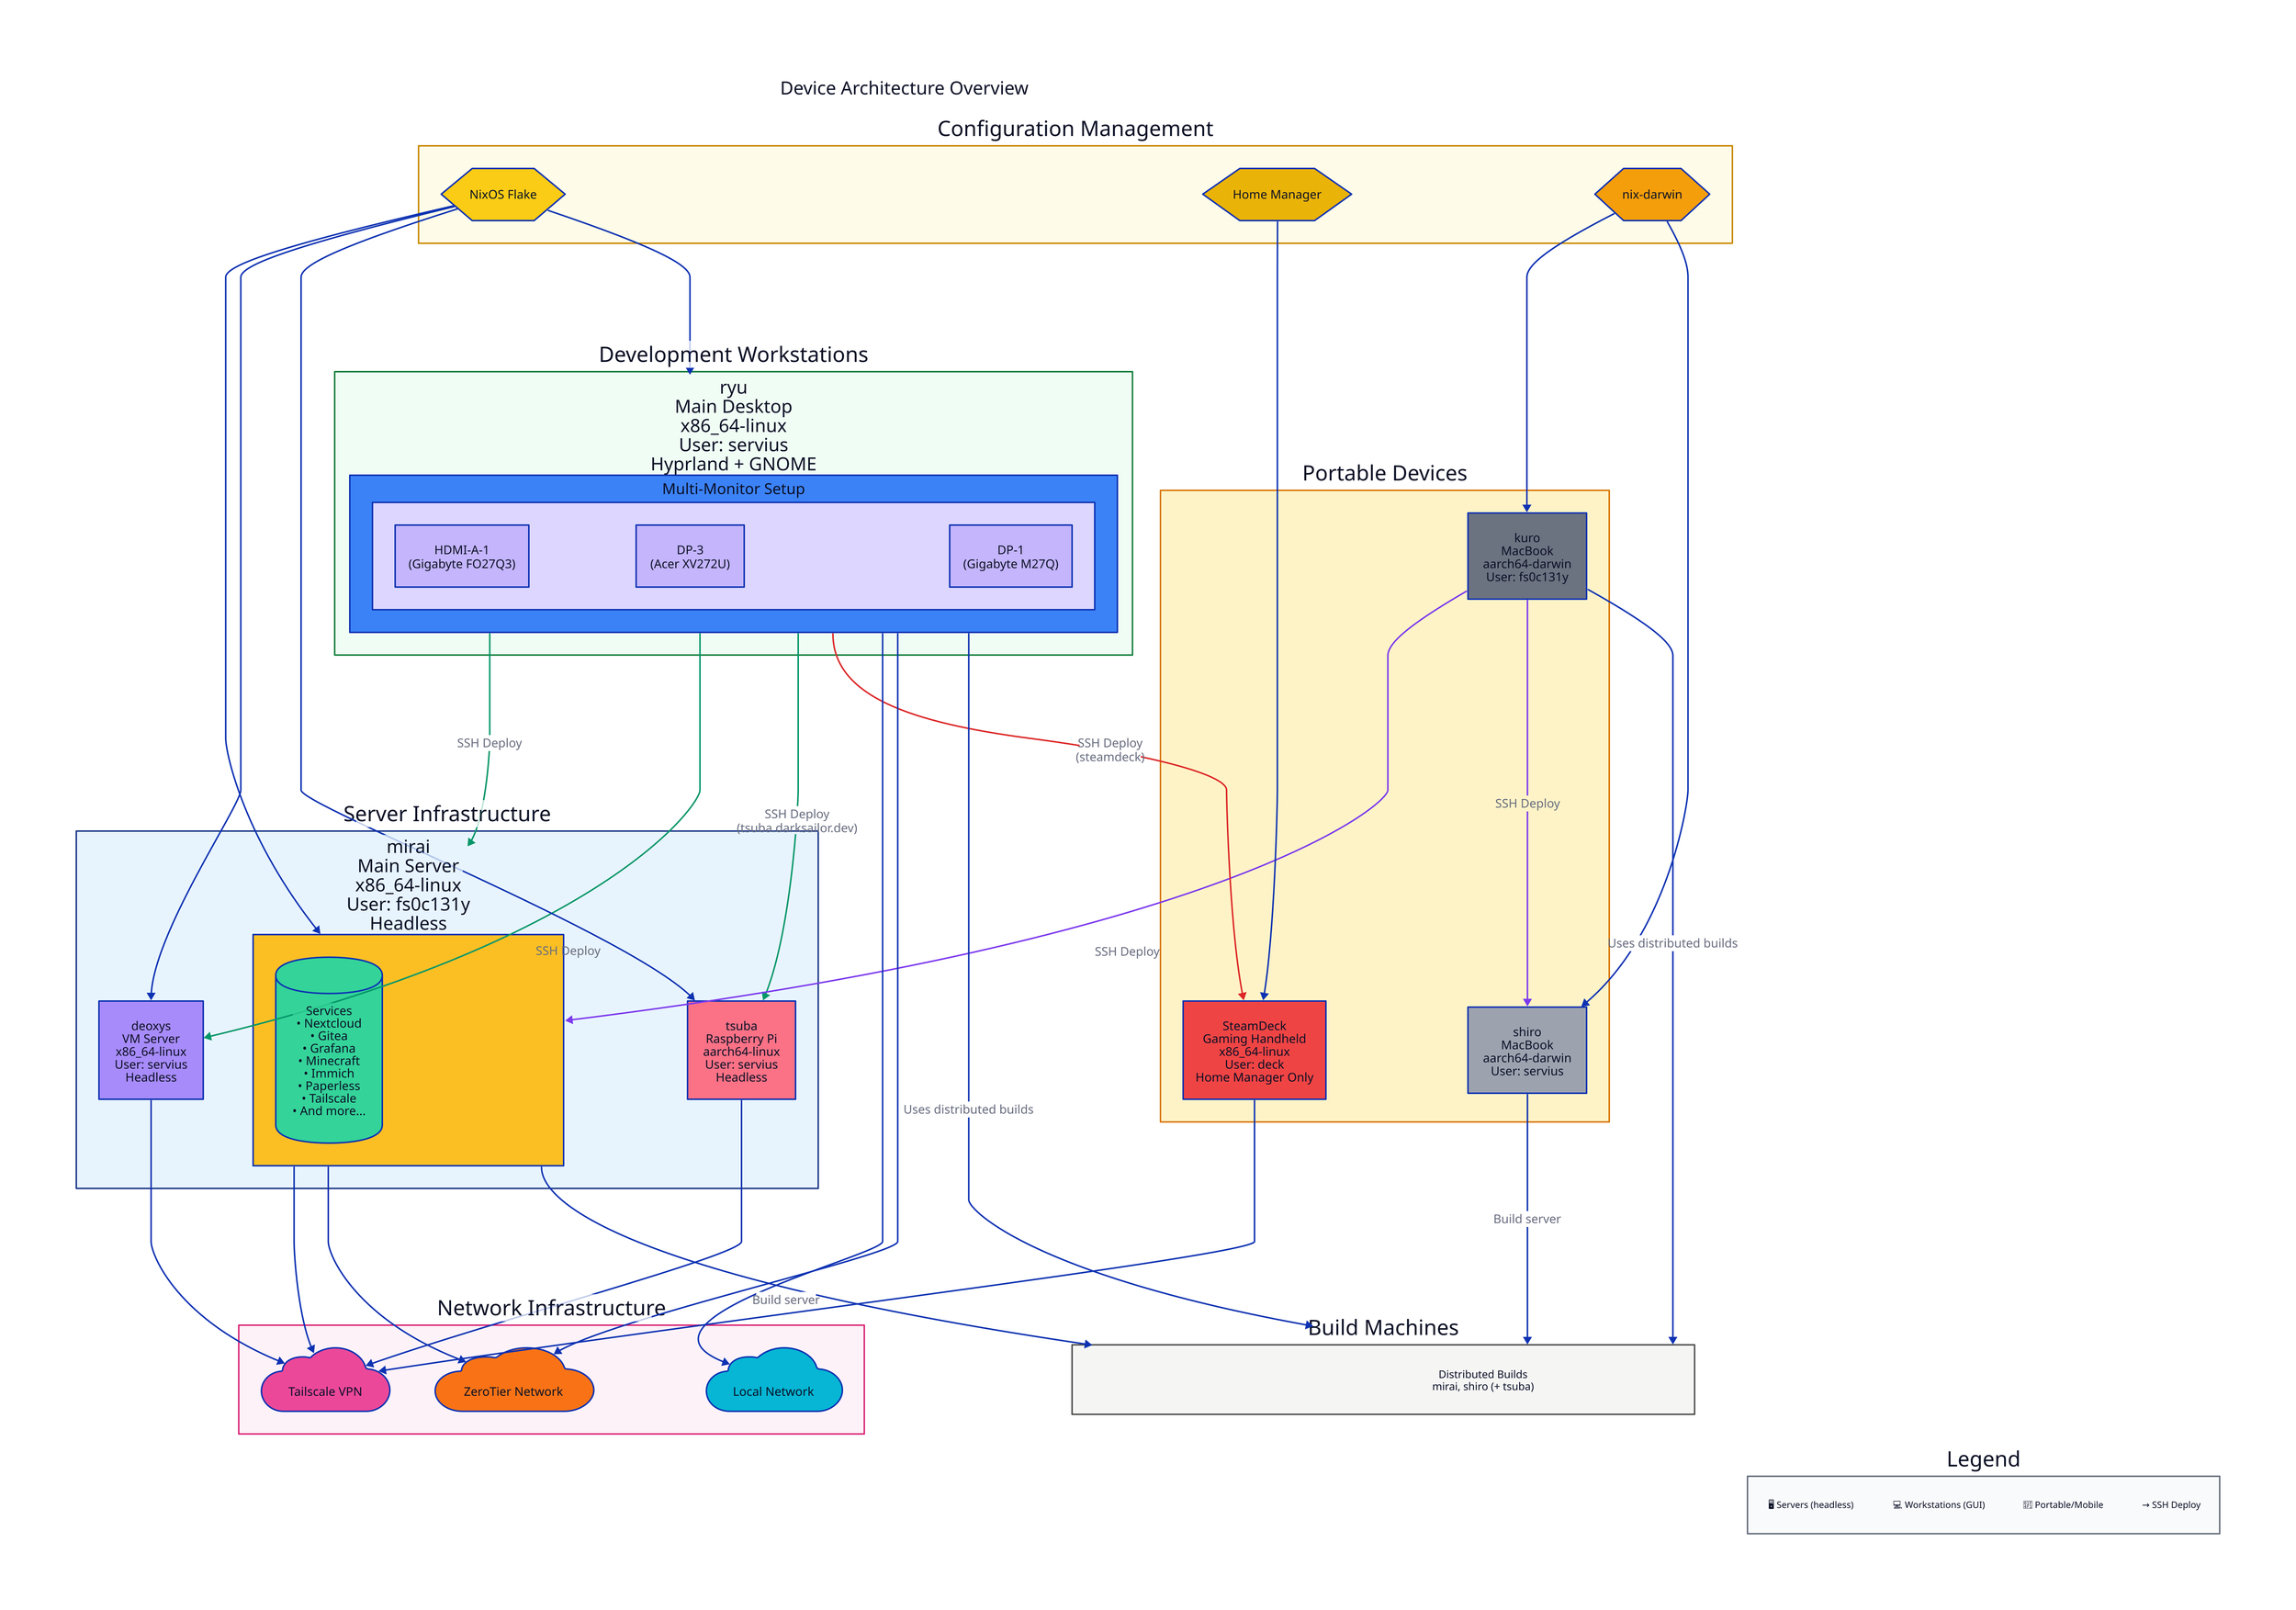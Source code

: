 title: Device Architecture Overview {
  near: top-center
  shape: text
  style: {
    font-size: 24
    bold: true
  }
}

# Device Groups
servers: Server Infrastructure {
  style.fill: "#e8f4fd"
  style.stroke: "#1e3a8a"
  style.stroke-width: 2

  mirai: mirai {
    shape: rectangle
    style.fill: "#fbbf24"

    label: "mirai\nMain Server\nx86_64-linux\nUser: fs0c131y\nHeadless"

    services: Services {
      shape: cylinder
      style.fill: "#34d399"
      label: "Services\n• Nextcloud\n• Gitea\n• Grafana\n• Minecraft\n• Immich\n• Paperless\n• Tailscale\n• And more..."
    }
  }

  deoxys: deoxys {
    shape: rectangle
    style.fill: "#a78bfa"
    label: "deoxys\nVM Server\nx86_64-linux\nUser: servius\nHeadless"
  }

  tsuba: tsuba {
    shape: rectangle
    style.fill: "#fb7185"
    label: "tsuba\nRaspberry Pi\naarch64-linux\nUser: servius\nHeadless"
  }
}

workstations: Development Workstations {
  style.fill: "#f0fdf4"
  style.stroke: "#15803d"
  style.stroke-width: 2

  ryu: ryu {
    shape: rectangle
    style.fill: "#3b82f6"
    label: "ryu\nMain Desktop\nx86_64-linux\nUser: servius\nHyprland + GNOME"

    monitors: Multi-Monitor Setup {
      style.fill: "#ddd6fe"

      primary: "HDMI-A-1\n(Gigabyte FO27Q3)" {
        shape: rectangle
        style.fill: "#c4b5fd"
      }
      secondary: "DP-3\n(Acer XV272U)" {
        shape: rectangle
        style.fill: "#c4b5fd"
      }
      tertiary: "DP-1\n(Gigabyte M27Q)" {
        shape: rectangle
        style.fill: "#c4b5fd"
      }
    }
  }
}

mobile: Portable Devices {
  style.fill: "#fef3c7"
  style.stroke: "#d97706"
  style.stroke-width: 2

  kuro: kuro {
    shape: rectangle
    style.fill: "#6b7280"
    label: "kuro\nMacBook\naarch64-darwin\nUser: fs0c131y"
  }

  shiro: shiro {
    shape: rectangle
    style.fill: "#9ca3af"
    label: "shiro\nMacBook\naarch64-darwin\nUser: servius"
  }

  deck: SteamDeck {
    shape: rectangle
    style.fill: "#ef4444"
    label: "SteamDeck\nGaming Handheld\nx86_64-linux\nUser: deck\nHome Manager Only"
  }
}

# Network Infrastructure
network: Network Infrastructure {
  style.fill: "#fdf2f8"
  style.stroke: "#db2777"
  style.stroke-width: 2

  tailscale: Tailscale VPN {
    shape: cloud
    style.fill: "#ec4899"
  }

  zerotier: ZeroTier Network {
    shape: cloud
    style.fill: "#f97316"
  }

  local_network: Local Network {
    shape: cloud
    style.fill: "#06b6d4"
  }
}

# Build Infrastructure
builders: Build Machines {
  style.fill: "#f5f5f4"
  style.stroke: "#525252"
  style.stroke-width: 2

  build_info: "Distributed Builds\nmirai, shiro (+ tsuba)" {
    shape: text
    style.font-size: 14
    style.bold: true
  }
}

# Configuration Management
config_mgmt: Configuration Management {
  style.fill: "#fefce8"
  style.stroke: "#ca8a04"
  style.stroke-width: 2

  nixos_flake: NixOS Flake {
    shape: hexagon
    style.fill: "#facc15"
  }

  home_manager: Home Manager {
    shape: hexagon
    style.fill: "#eab308"
  }

  darwin: nix-darwin {
    shape: hexagon
    style.fill: "#f59e0b"
  }
}

# Deployment Connections
workstations.ryu -> servers.mirai: SSH Deploy {
  style.stroke: "#059669"
  style.stroke-width: 2
}

workstations.ryu -> servers.deoxys: SSH Deploy {
  style.stroke: "#059669"
  style.stroke-width: 2
}

workstations.ryu -> servers.tsuba: "SSH Deploy\n(tsuba.darksailor.dev)" {
  style.stroke: "#059669"
  style.stroke-width: 2
}

mobile.kuro -> servers.mirai: SSH Deploy {
  style.stroke: "#7c3aed"
  style.stroke-width: 2
}

mobile.kuro -> mobile.shiro: SSH Deploy {
  style.stroke: "#7c3aed"
  style.stroke-width: 2
}

workstations.ryu -> mobile.deck: "SSH Deploy\n(steamdeck)" {
  style.stroke: "#dc2626"
  style.stroke-width: 2
}

# Network connections
servers.mirai -> network.tailscale
servers.deoxys -> network.tailscale
servers.tsuba -> network.tailscale
workstations.ryu -> network.local_network
mobile.deck -> network.tailscale

servers.mirai -> network.zerotier
workstations.ryu -> network.zerotier

# Build relationships
workstations.ryu -> builders: Uses distributed builds
mobile.kuro -> builders: Uses distributed builds
servers.mirai -> builders: Build server
mobile.shiro -> builders: Build server

# Configuration connections
config_mgmt.nixos_flake -> servers.mirai
config_mgmt.nixos_flake -> servers.deoxys
config_mgmt.nixos_flake -> servers.tsuba
config_mgmt.nixos_flake -> workstations.ryu

config_mgmt.darwin -> mobile.kuro
config_mgmt.darwin -> mobile.shiro

config_mgmt.home_manager -> mobile.deck

# Legend
legend: Legend {
  near: bottom-right
  style.fill: "#f9fafb"
  style.stroke: "#6b7280"

  servers_legend: "🖥️ Servers (headless)" {
    shape: text
    style.font-size: 12
  }

  workstations_legend: "💻 Workstations (GUI)" {
    shape: text
    style.font-size: 12
  }

  mobile_legend: "📱 Portable/Mobile" {
    shape: text
    style.font-size: 12
  }

  deploy_legend: "→ SSH Deploy" {
    shape: text
    style.font-size: 12
  }
}
